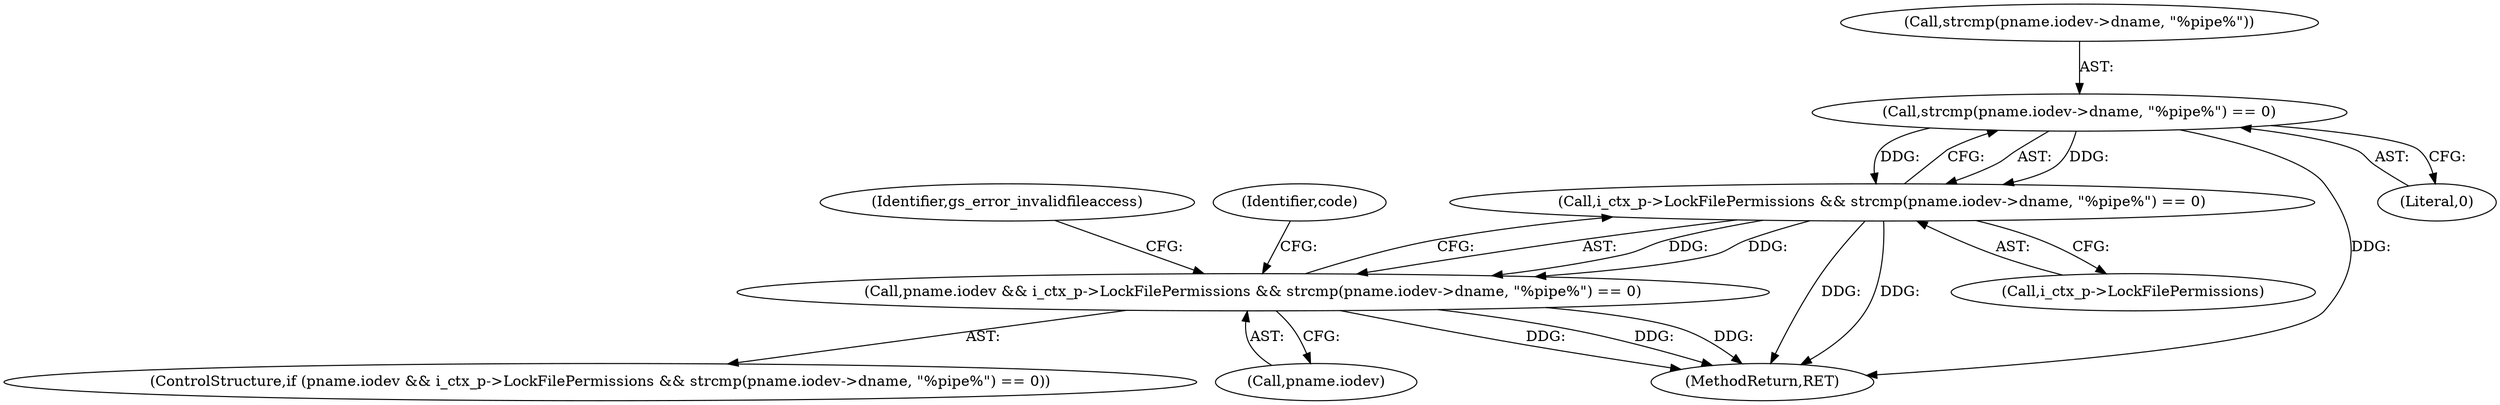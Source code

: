 digraph "1_ghostscript_b60d50b7567369ad856cebe1efb6cd7dd2284219@API" {
"1000149" [label="(Call,strcmp(pname.iodev->dname, \"%pipe%\") == 0)"];
"1000145" [label="(Call,i_ctx_p->LockFilePermissions && strcmp(pname.iodev->dname, \"%pipe%\") == 0)"];
"1000141" [label="(Call,pname.iodev && i_ctx_p->LockFilePermissions && strcmp(pname.iodev->dname, \"%pipe%\") == 0)"];
"1000159" [label="(Identifier,gs_error_invalidfileaccess)"];
"1000141" [label="(Call,pname.iodev && i_ctx_p->LockFilePermissions && strcmp(pname.iodev->dname, \"%pipe%\") == 0)"];
"1000169" [label="(MethodReturn,RET)"];
"1000161" [label="(Identifier,code)"];
"1000140" [label="(ControlStructure,if (pname.iodev && i_ctx_p->LockFilePermissions && strcmp(pname.iodev->dname, \"%pipe%\") == 0))"];
"1000142" [label="(Call,pname.iodev)"];
"1000149" [label="(Call,strcmp(pname.iodev->dname, \"%pipe%\") == 0)"];
"1000145" [label="(Call,i_ctx_p->LockFilePermissions && strcmp(pname.iodev->dname, \"%pipe%\") == 0)"];
"1000146" [label="(Call,i_ctx_p->LockFilePermissions)"];
"1000157" [label="(Literal,0)"];
"1000150" [label="(Call,strcmp(pname.iodev->dname, \"%pipe%\"))"];
"1000149" -> "1000145"  [label="AST: "];
"1000149" -> "1000157"  [label="CFG: "];
"1000150" -> "1000149"  [label="AST: "];
"1000157" -> "1000149"  [label="AST: "];
"1000145" -> "1000149"  [label="CFG: "];
"1000149" -> "1000169"  [label="DDG: "];
"1000149" -> "1000145"  [label="DDG: "];
"1000149" -> "1000145"  [label="DDG: "];
"1000145" -> "1000141"  [label="AST: "];
"1000145" -> "1000146"  [label="CFG: "];
"1000146" -> "1000145"  [label="AST: "];
"1000141" -> "1000145"  [label="CFG: "];
"1000145" -> "1000169"  [label="DDG: "];
"1000145" -> "1000169"  [label="DDG: "];
"1000145" -> "1000141"  [label="DDG: "];
"1000145" -> "1000141"  [label="DDG: "];
"1000141" -> "1000140"  [label="AST: "];
"1000141" -> "1000142"  [label="CFG: "];
"1000142" -> "1000141"  [label="AST: "];
"1000159" -> "1000141"  [label="CFG: "];
"1000161" -> "1000141"  [label="CFG: "];
"1000141" -> "1000169"  [label="DDG: "];
"1000141" -> "1000169"  [label="DDG: "];
"1000141" -> "1000169"  [label="DDG: "];
}
